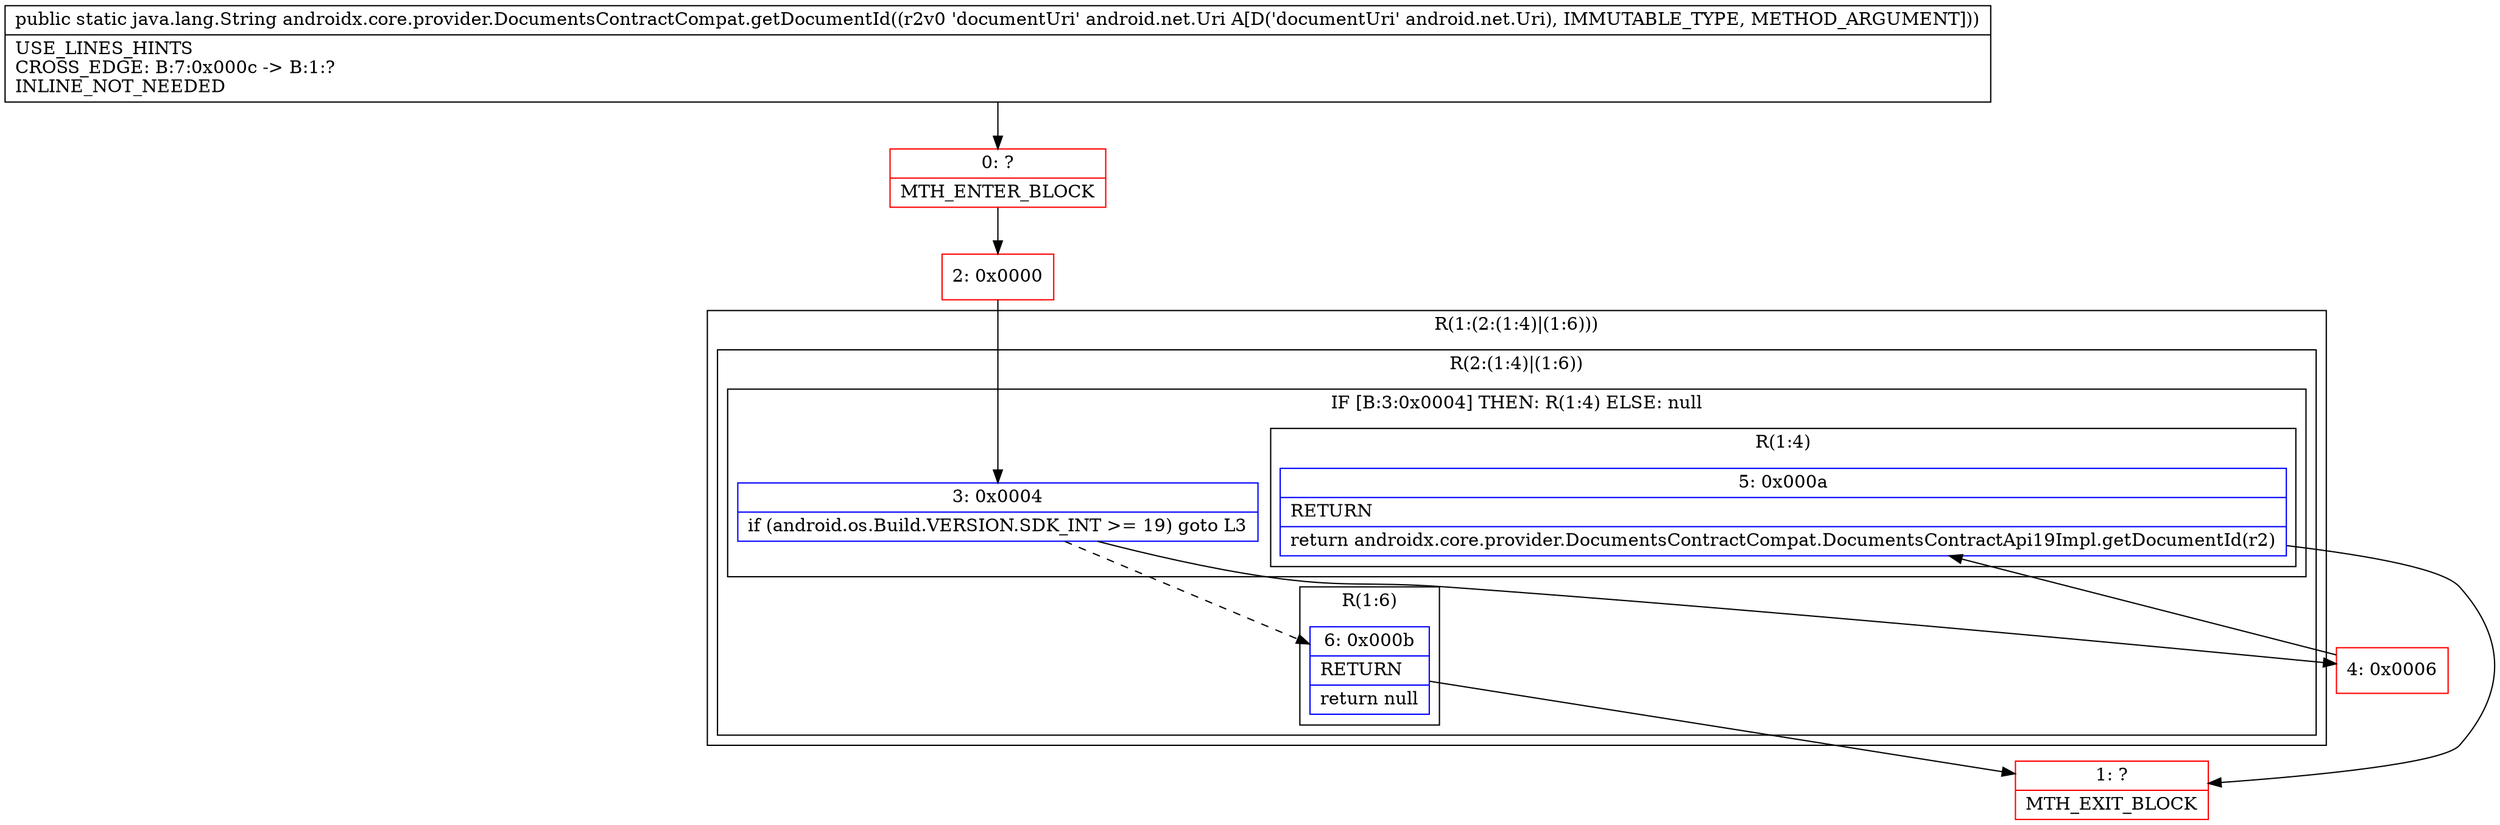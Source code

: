 digraph "CFG forandroidx.core.provider.DocumentsContractCompat.getDocumentId(Landroid\/net\/Uri;)Ljava\/lang\/String;" {
subgraph cluster_Region_398430652 {
label = "R(1:(2:(1:4)|(1:6)))";
node [shape=record,color=blue];
subgraph cluster_Region_1616732207 {
label = "R(2:(1:4)|(1:6))";
node [shape=record,color=blue];
subgraph cluster_IfRegion_547335231 {
label = "IF [B:3:0x0004] THEN: R(1:4) ELSE: null";
node [shape=record,color=blue];
Node_3 [shape=record,label="{3\:\ 0x0004|if (android.os.Build.VERSION.SDK_INT \>= 19) goto L3\l}"];
subgraph cluster_Region_2025896055 {
label = "R(1:4)";
node [shape=record,color=blue];
Node_5 [shape=record,label="{5\:\ 0x000a|RETURN\l|return androidx.core.provider.DocumentsContractCompat.DocumentsContractApi19Impl.getDocumentId(r2)\l}"];
}
}
subgraph cluster_Region_328856738 {
label = "R(1:6)";
node [shape=record,color=blue];
Node_6 [shape=record,label="{6\:\ 0x000b|RETURN\l|return null\l}"];
}
}
}
Node_0 [shape=record,color=red,label="{0\:\ ?|MTH_ENTER_BLOCK\l}"];
Node_2 [shape=record,color=red,label="{2\:\ 0x0000}"];
Node_4 [shape=record,color=red,label="{4\:\ 0x0006}"];
Node_1 [shape=record,color=red,label="{1\:\ ?|MTH_EXIT_BLOCK\l}"];
MethodNode[shape=record,label="{public static java.lang.String androidx.core.provider.DocumentsContractCompat.getDocumentId((r2v0 'documentUri' android.net.Uri A[D('documentUri' android.net.Uri), IMMUTABLE_TYPE, METHOD_ARGUMENT]))  | USE_LINES_HINTS\lCROSS_EDGE: B:7:0x000c \-\> B:1:?\lINLINE_NOT_NEEDED\l}"];
MethodNode -> Node_0;Node_3 -> Node_4;
Node_3 -> Node_6[style=dashed];
Node_5 -> Node_1;
Node_6 -> Node_1;
Node_0 -> Node_2;
Node_2 -> Node_3;
Node_4 -> Node_5;
}

